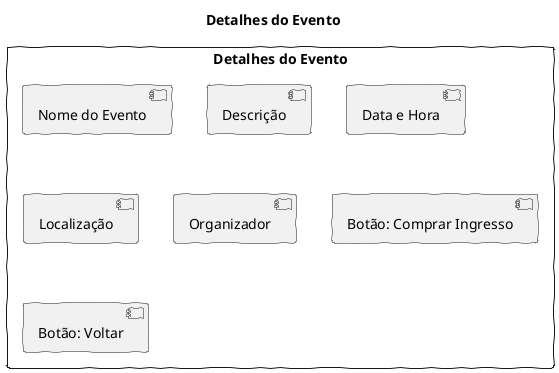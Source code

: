 @startuml
skinparam handwritten true
title Detalhes do Evento

rectangle "Detalhes do Evento" {
  [Nome do Evento]
  [Descrição]
  [Data e Hora]
  [Localização]
  [Organizador]
  [Botão: Comprar Ingresso]
  [Botão: Voltar]
}
@enduml
